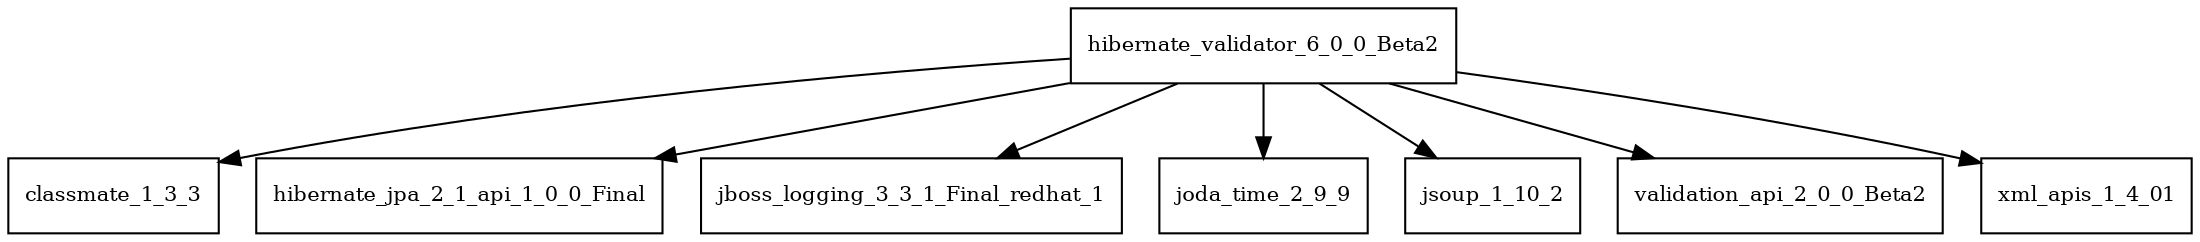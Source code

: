 digraph hibernate_validator_6_0_0_Beta2_dependencies {
  node [shape = box, fontsize=10.0];
  hibernate_validator_6_0_0_Beta2 -> classmate_1_3_3;
  hibernate_validator_6_0_0_Beta2 -> hibernate_jpa_2_1_api_1_0_0_Final;
  hibernate_validator_6_0_0_Beta2 -> jboss_logging_3_3_1_Final_redhat_1;
  hibernate_validator_6_0_0_Beta2 -> joda_time_2_9_9;
  hibernate_validator_6_0_0_Beta2 -> jsoup_1_10_2;
  hibernate_validator_6_0_0_Beta2 -> validation_api_2_0_0_Beta2;
  hibernate_validator_6_0_0_Beta2 -> xml_apis_1_4_01;
}
